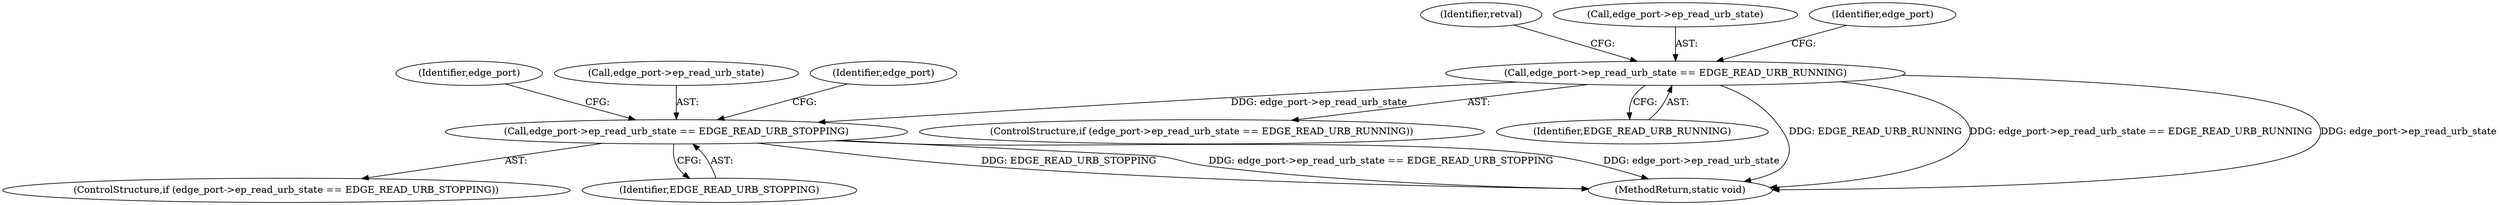 digraph "0_linux_654b404f2a222f918af9b0cd18ad469d0c941a8e@API" {
"1000282" [label="(Call,edge_port->ep_read_urb_state == EDGE_READ_URB_RUNNING)"];
"1000294" [label="(Call,edge_port->ep_read_urb_state == EDGE_READ_URB_STOPPING)"];
"1000288" [label="(Identifier,retval)"];
"1000293" [label="(ControlStructure,if (edge_port->ep_read_urb_state == EDGE_READ_URB_STOPPING))"];
"1000294" [label="(Call,edge_port->ep_read_urb_state == EDGE_READ_URB_STOPPING)"];
"1000281" [label="(ControlStructure,if (edge_port->ep_read_urb_state == EDGE_READ_URB_RUNNING))"];
"1000307" [label="(Identifier,edge_port)"];
"1000283" [label="(Call,edge_port->ep_read_urb_state)"];
"1000282" [label="(Call,edge_port->ep_read_urb_state == EDGE_READ_URB_RUNNING)"];
"1000296" [label="(Identifier,edge_port)"];
"1000298" [label="(Identifier,EDGE_READ_URB_STOPPING)"];
"1000286" [label="(Identifier,EDGE_READ_URB_RUNNING)"];
"1000295" [label="(Call,edge_port->ep_read_urb_state)"];
"1000301" [label="(Identifier,edge_port)"];
"1000316" [label="(MethodReturn,static void)"];
"1000282" -> "1000281"  [label="AST: "];
"1000282" -> "1000286"  [label="CFG: "];
"1000283" -> "1000282"  [label="AST: "];
"1000286" -> "1000282"  [label="AST: "];
"1000288" -> "1000282"  [label="CFG: "];
"1000296" -> "1000282"  [label="CFG: "];
"1000282" -> "1000316"  [label="DDG: EDGE_READ_URB_RUNNING"];
"1000282" -> "1000316"  [label="DDG: edge_port->ep_read_urb_state == EDGE_READ_URB_RUNNING"];
"1000282" -> "1000316"  [label="DDG: edge_port->ep_read_urb_state"];
"1000282" -> "1000294"  [label="DDG: edge_port->ep_read_urb_state"];
"1000294" -> "1000293"  [label="AST: "];
"1000294" -> "1000298"  [label="CFG: "];
"1000295" -> "1000294"  [label="AST: "];
"1000298" -> "1000294"  [label="AST: "];
"1000301" -> "1000294"  [label="CFG: "];
"1000307" -> "1000294"  [label="CFG: "];
"1000294" -> "1000316"  [label="DDG: EDGE_READ_URB_STOPPING"];
"1000294" -> "1000316"  [label="DDG: edge_port->ep_read_urb_state == EDGE_READ_URB_STOPPING"];
"1000294" -> "1000316"  [label="DDG: edge_port->ep_read_urb_state"];
}
